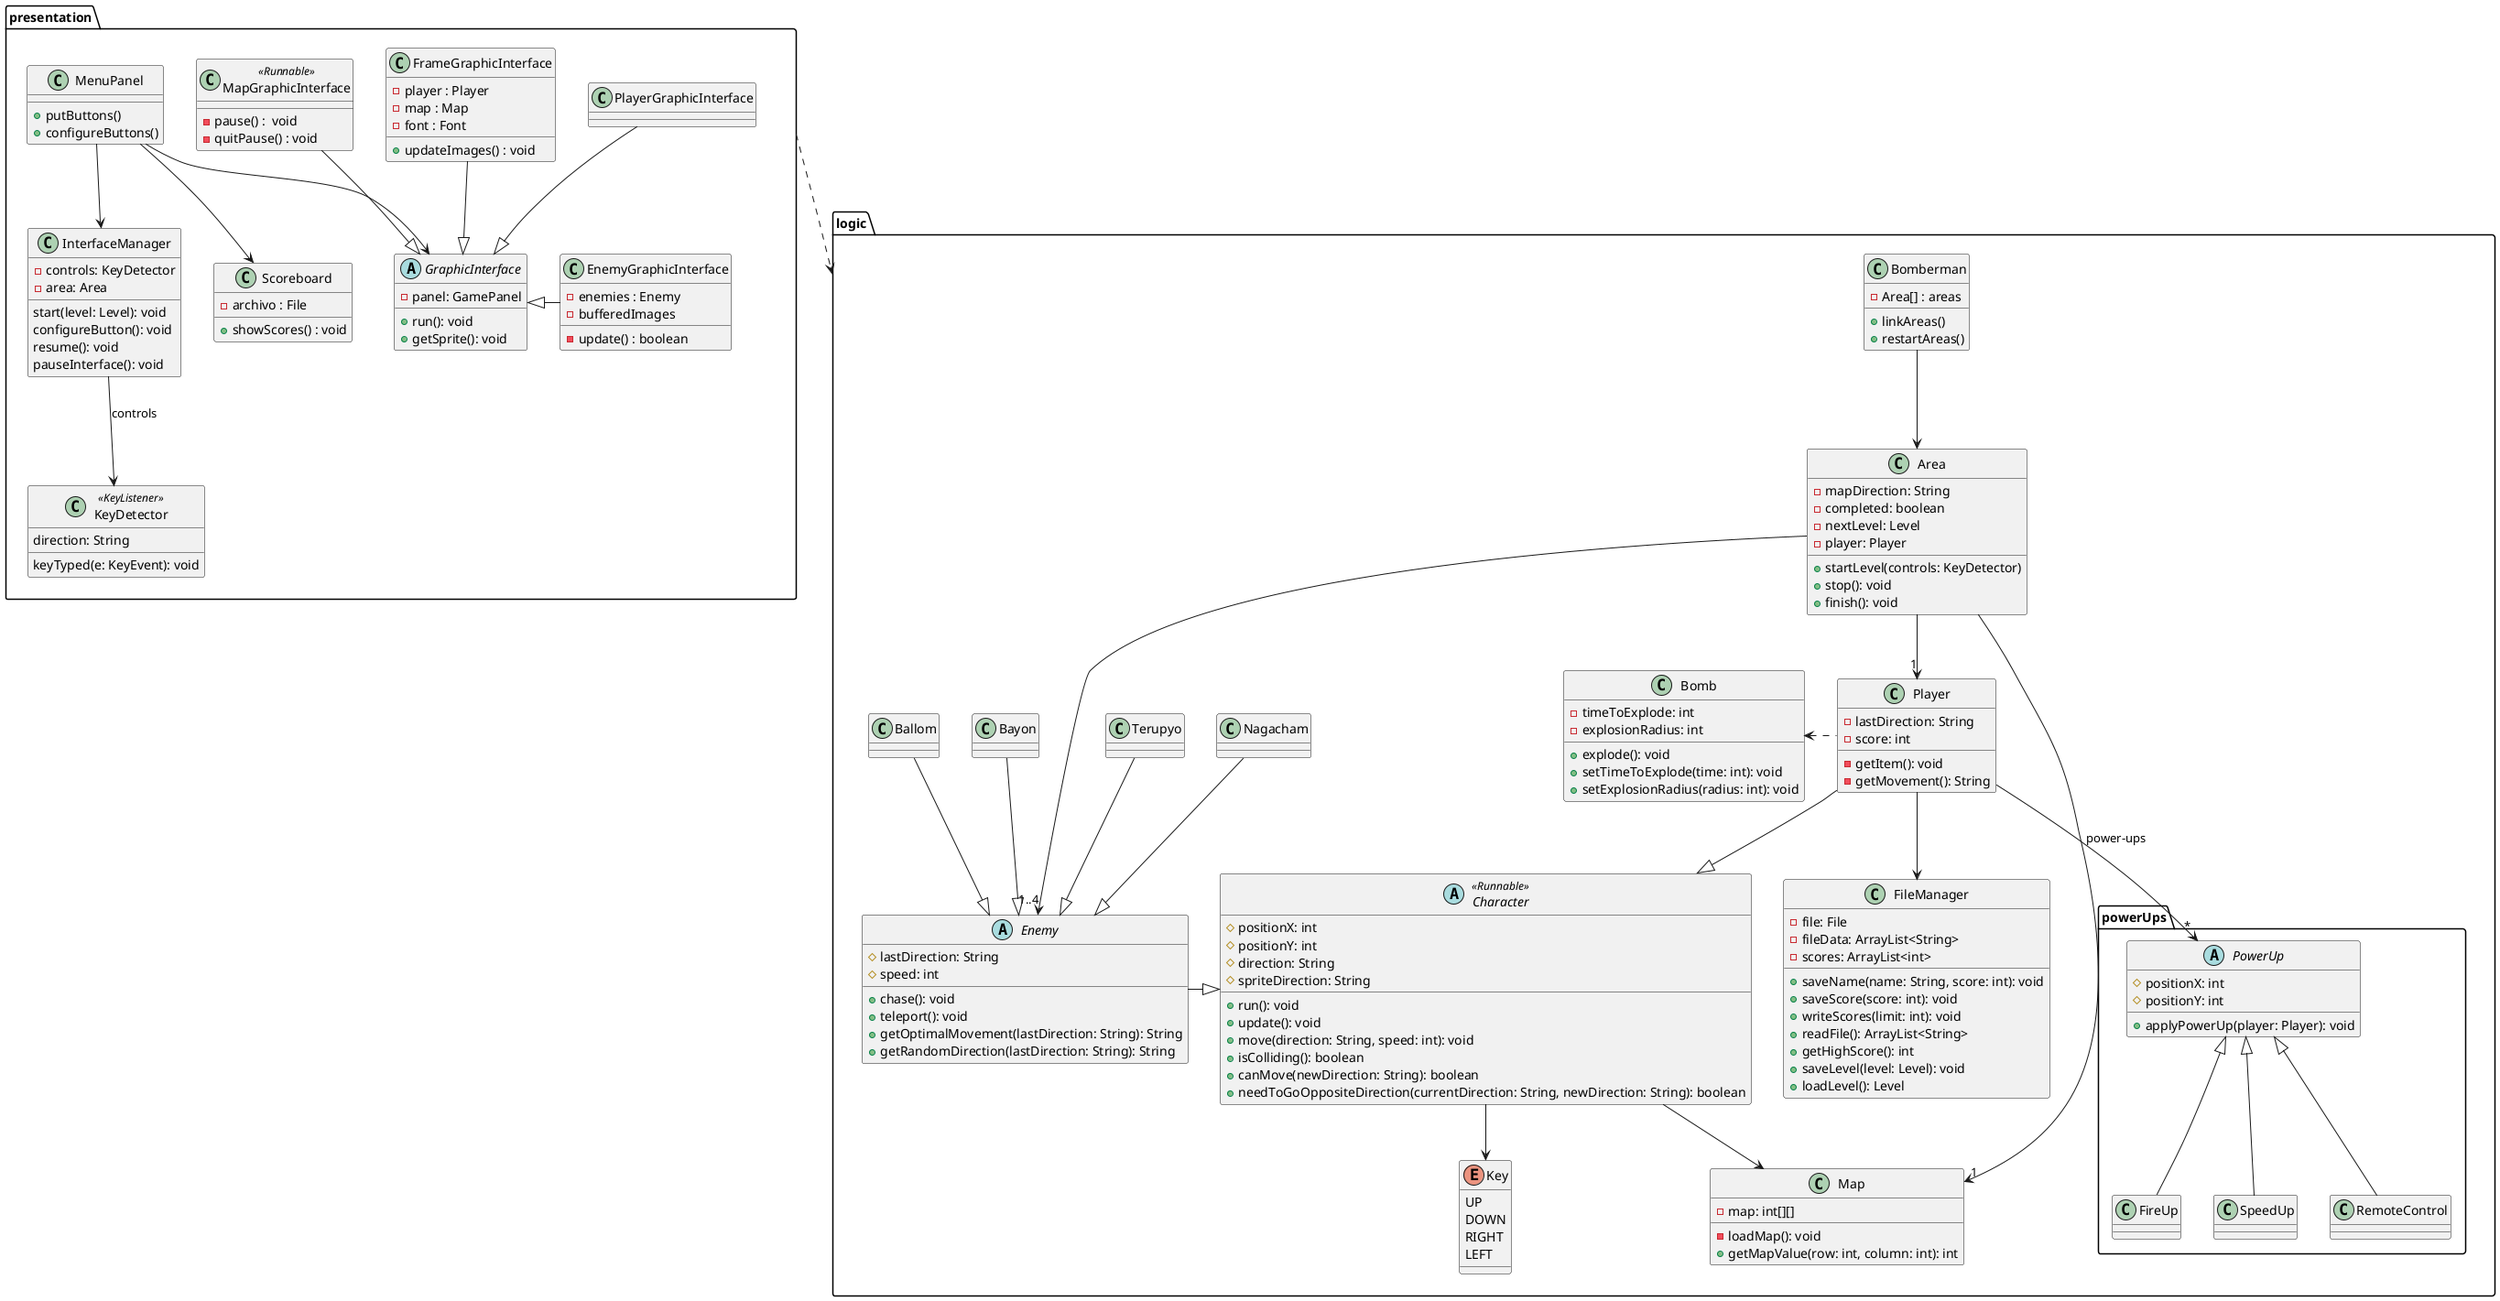 @startuml

package logic {

    class Bomberman {
        - Area[] : areas
        + linkAreas()
        + restartAreas()
    }
    class Area {
        - mapDirection: String
        - completed: boolean
        - nextLevel: Level
        - player: Player
        + startLevel(controls: KeyDetector)
        + stop(): void
        + finish(): void
    }

    class FileManager {
        - file: File
        - fileData: ArrayList<String>
        - scores: ArrayList<int>
        + saveName(name: String, score: int): void
        + saveScore(score: int): void
        + writeScores(limit: int): void
        + readFile(): ArrayList<String>
        + getHighScore(): int
        + saveLevel(level: Level): void
        + loadLevel(): Level
    }

    abstract class Character <<Runnable>>{
        # positionX: int
        # positionY: int
        # direction: String
        # spriteDirection: String
        + run(): void
        + update(): void
        + move(direction: String, speed: int): void
        + isColliding(): boolean
        + canMove(newDirection: String): boolean
        + needToGoOppositeDirection(currentDirection: String, newDirection: String): boolean
    }

    abstract class Enemy {
        # lastDirection: String
        # speed: int
        + chase(): void
        + teleport(): void
        + getOptimalMovement(lastDirection: String): String
        + getRandomDirection(lastDirection: String): String
    }

    class Player {
        - lastDirection: String
        - score: int
        - getItem(): void
        - getMovement(): String
    }

    class Bomb {
        - timeToExplode: int
        - explosionRadius: int
        + explode(): void
        + setTimeToExplode(time: int): void
        + setExplosionRadius(radius: int): void
    }

    enum Key {
        UP
        DOWN
        RIGHT
        LEFT
    }

    class Bayon {
    }

    class Ballom {
    }

    class Nagacham {
    }

    class Terupyo {
    }

    class Map {
        - map: int[][]
        - loadMap(): void
        + getMapValue(row: int, column: int): int
    }
}

package presentation {
    abstract class GraphicInterface {
        - panel: GamePanel
        + run(): void
        + getSprite(): void
    }

    class KeyDetector <<KeyListener>>{
        direction: String
        keyTyped(e: KeyEvent): void
    }

    class Scoreboard{
        - archivo : File
        + showScores() : void
    }

    class EnemyGraphicInterface {
    - enemies : Enemy
    - bufferedImages
    - update() : boolean
    }


    class PlayerGraphicInterface {
    }

    class FrameGraphicInterface {
    - player : Player
    - map : Map
    - font : Font
    + updateImages() : void
    }

    class MapGraphicInterface <<Runnable>>{
    - pause() :  void
    - quitPause() : void
    }

    class MenuPanel {
    + putButtons()
    + configureButtons()
    }

    class InterfaceManager{

    - controls: KeyDetector
    - area: Area
    start(level: Level): void
    configureButton(): void
    resume(): void
    pauseInterface(): void
    }
}

package logic.powerUps {

    abstract class PowerUp {
        # positionX: int
        # positionY: int
        + applyPowerUp(player: Player): void
    }

    class FireUp {
    }

    class SpeedUp {
    }

    class RemoteControl {
    }
}


EnemyGraphicInterface -l-|> GraphicInterface
FrameGraphicInterface --|> GraphicInterface
PlayerGraphicInterface --|> GraphicInterface
MapGraphicInterface --|> GraphicInterface


MenuPanel --> Scoreboard
MenuPanel --> GraphicInterface
MenuPanel --> InterfaceManager
presentation ..> logic



Ballom --|> Enemy
Bayon --|> Enemy
Terupyo --|> Enemy
Nagacham --|> Enemy


Area --> "1" Player
Area --> "1..4" Enemy
Area --> "1" Map
Character --> Map
Character --> Key


Bomberman --> Area
Player --|> Character
Player --> FileManager
Enemy -l-|> Character
InterfaceManager -->  KeyDetector: controls
Player --> "*" PowerUp: power-ups
PowerUp <|-- FireUp
PowerUp <|-- SpeedUp
PowerUp <|-- RemoteControl
Player .l.> Bomb

@enduml

